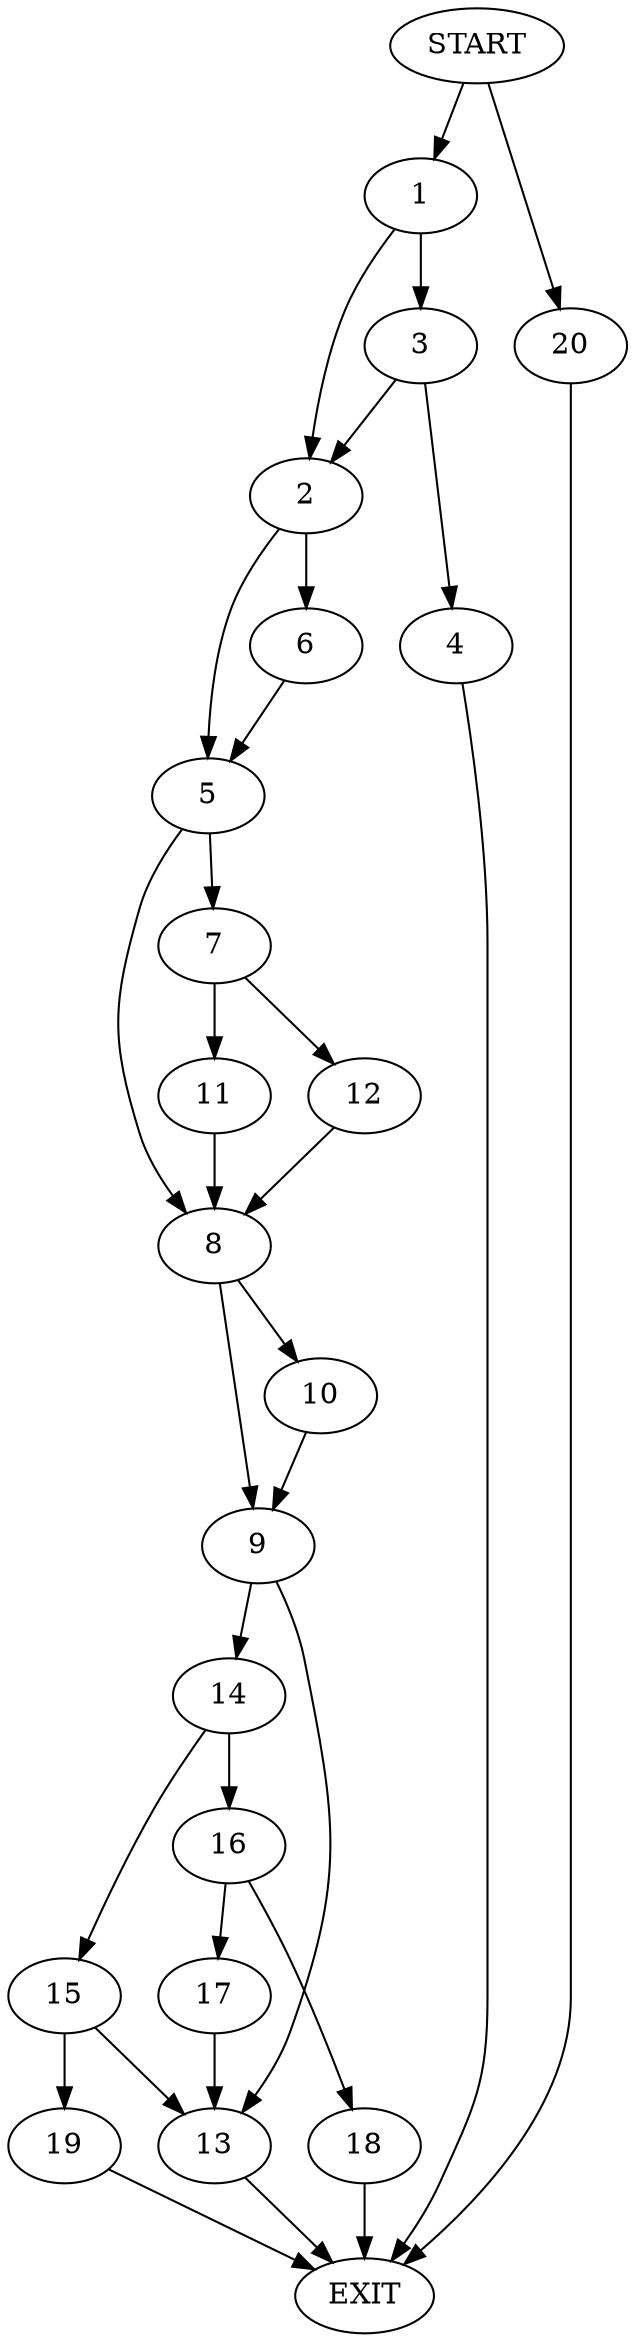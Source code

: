digraph {
0 [label="START"]
21 [label="EXIT"]
0 -> 1
1 -> 2
1 -> 3
3 -> 2
3 -> 4
2 -> 5
2 -> 6
4 -> 21
5 -> 7
5 -> 8
6 -> 5
8 -> 9
8 -> 10
7 -> 11
7 -> 12
12 -> 8
11 -> 8
10 -> 9
9 -> 13
9 -> 14
14 -> 15
14 -> 16
13 -> 21
16 -> 17
16 -> 18
15 -> 13
15 -> 19
17 -> 13
18 -> 21
19 -> 21
0 -> 20
20 -> 21
}
